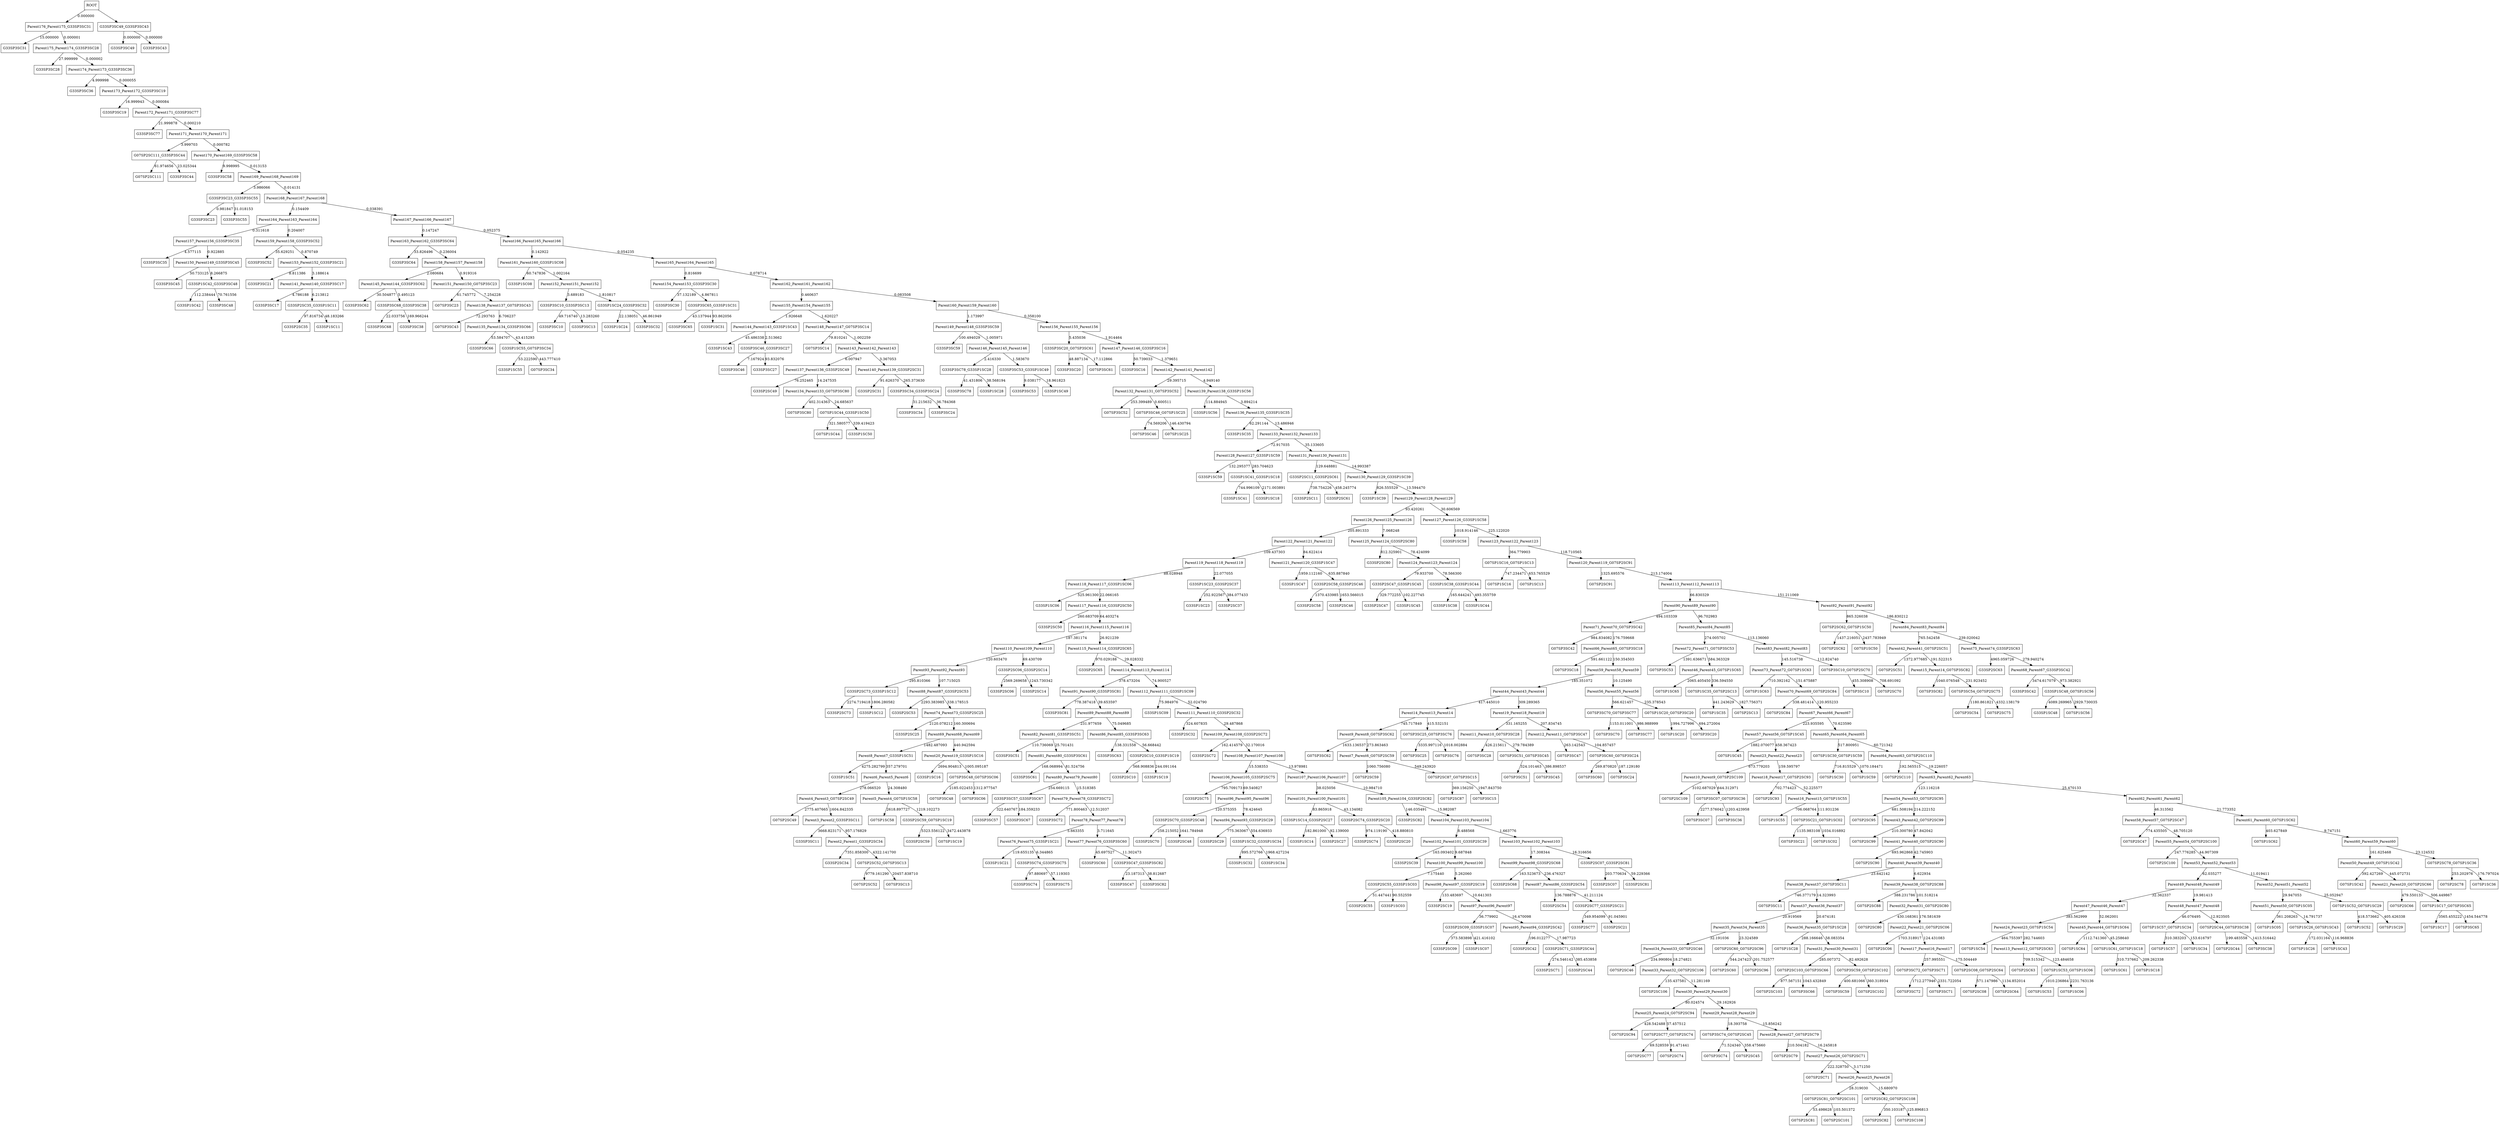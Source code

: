 digraph tree_of_250sample {
	G33SP2SC77 [shape = box];
	G07SP2SC110 [shape = box];
	G33SP1SC21 [shape = box];
	G07SP3SC48 [shape = box];
	G07SP3SC80 [shape = box];
	G07SP3SC18 [shape = box];
	G07SP3SC07 [shape = box];
	G33SP2SC06 [shape = box];
	G33SP2SC72 [shape = box];
	G07SP3SC42 [shape = box];
	G33SP1SC59 [shape = box];
	G07SP1SC26 [shape = box];
	G33SP3SC78 [shape = box];
	G07SP3SC74 [shape = box];
	G33SP3SC53 [shape = box];
	G07SP3SC25 [shape = box];
	G33SP3SC49 [shape = box];
	G33SP1SC42 [shape = box];
	G07SP2SC111 [shape = box];
	G07SP2SC62 [shape = box];
	G07SP1SC64 [shape = box];
	G33SP2SC63 [shape = box];
	G07SP3SC10 [shape = box];
	G33SP2SC39 [shape = box];
	G33SP2SC68 [shape = box];
	G33SP1SC41 [shape = box];
	G07SP3SC76 [shape = box];
	G33SP3SC66 [shape = box];
	G07SP1SC17 [shape = box];
	G07SP2SC91 [shape = box];
	G07SP3SC72 [shape = box];
	G33SP3SC68 [shape = box];
	G33SP1SC58 [shape = box];
	G07SP3SC46 [shape = box];
	G07SP1SC58 [shape = box];
	G07SP3SC54 [shape = box];
	G33SP2SC50 [shape = box];
	G07SP1SC55 [shape = box];
	G33SP2SC14 [shape = box];
	G07SP2SC87 [shape = box];
	G07SP3SC60 [shape = box];
	G07SP1SC52 [shape = box];
	G33SP3SC17 [shape = box];
	G33SP2SC10 [shape = box];
	G33SP2SC54 [shape = box];
	G33SP3SC51 [shape = box];
	G33SP1SC14 [shape = box];
	G07SP3SC53 [shape = box];
	G33SP2SC42 [shape = box];
	G07SP2SC82 [shape = box];
	G07SP2SC66 [shape = box];
	G33SP2SC59 [shape = box];
	G33SP3SC47 [shape = box];
	G33SP2SC82 [shape = box];
	G33SP3SC58 [shape = box];
	G07SP2SC49 [shape = box];
	G07SP2SC84 [shape = box];
	G07SP2SC51 [shape = box];
	G07SP2SC78 [shape = box];
	G33SP2SC74 [shape = box];
	G07SP2SC70 [shape = box];
	G07SP2SC88 [shape = box];
	G07SP1SC44 [shape = box];
	G07SP3SC70 [shape = box];
	G07SP2SC90 [shape = box];
	G33SP2SC21 [shape = box];
	G33SP3SC38 [shape = box];
	G07SP2SC108 [shape = box];
	G33SP3SC21 [shape = box];
	G33SP1SC09 [shape = box];
	G33SP3SC81 [shape = box];
	G07SP2SC45 [shape = box];
	G07SP3SC21 [shape = box];
	G33SP1SC47 [shape = box];
	G33SP1SC43 [shape = box];
	G07SP2SC80 [shape = box];
	G07SP3SC59 [shape = box];
	G07SP2SC47 [shape = box];
	G33SP3SC77 [shape = box];
	G07SP2SC60 [shape = box];
	G33SP1SC23 [shape = box];
	G33SP3SC42 [shape = box];
	G07SP1SC16 [shape = box];
	G33SP1SC32 [shape = box];
	G33SP1SC50 [shape = box];
	G33SP3SC46 [shape = box];
	G33SP2SC49 [shape = box];
	G33SP1SC39 [shape = box];
	G07SP3SC43 [shape = box];
	G07SP2SC102 [shape = box];
	G33SP3SC57 [shape = box];
	G33SP2SC35 [shape = box];
	G33SP2SC11 [shape = box];
	G33SP3SC30 [shape = box];
	G33SP3SC44 [shape = box];
	G07SP3SC51 [shape = box];
	G33SP2SC53 [shape = box];
	G07SP2SC103 [shape = box];
	G07SP3SC82 [shape = box];
	G33SP1SC55 [shape = box];
	G33SP2SC47 [shape = box];
	G33SP1SC18 [shape = box];
	G33SP3SC36 [shape = box];
	G33SP1SC08 [shape = box];
	G33SP1SC06 [shape = box];
	G33SP2SC07 [shape = box];
	G33SP3SC64 [shape = box];
	G33SP1SC24 [shape = box];
	G07SP1SC36 [shape = box];
	G07SP2SC59 [shape = box];
	G33SP2SC20 [shape = box];
	G07SP1SC63 [shape = box];
	G33SP1SC48 [shape = box];
	G33SP1SC35 [shape = box];
	G07SP3SC36 [shape = box];
	G33SP2SC58 [shape = box];
	G07SP2SC77 [shape = box];
	G07SP3SC65 [shape = box];
	G33SP3SC10 [shape = box];
	G33SP3SC45 [shape = box];
	G33SP3SC59 [shape = box];
	G33SP3SC11 [shape = box];
	G33SP1SC28 [shape = box];
	G07SP1SC35 [shape = box];
	G33SP2SC70 [shape = box];
	G33SP3SC67 [shape = box];
	G07SP3SC62 [shape = box];
	G07SP2SC106 [shape = box];
	G33SP3SC35 [shape = box];
	G07SP3SC28 [shape = box];
	G07SP2SC99 [shape = box];
	G07SP2SC52 [shape = box];
	G07SP2SC75 [shape = box];
	G07SP1SC53 [shape = box];
	G07SP1SC28 [shape = box];
	G07SP3SC06 [shape = box];
	G07SP3SC24 [shape = box];
	G07SP3SC77 [shape = box];
	G33SP3SC19 [shape = box];
	G33SP1SC38 [shape = box];
	G33SP1SC56 [shape = box];
	G07SP1SC56 [shape = box];
	G33SP3SC72 [shape = box];
	G33SP2SC73 [shape = box];
	G33SP3SC23 [shape = box];
	G33SP3SC82 [shape = box];
	G07SP1SC20 [shape = box];
	G07SP3SC71 [shape = box];
	G07SP1SC54 [shape = box];
	G33SP2SC32 [shape = box];
	G07SP2SC109 [shape = box];
	G07SP1SC13 [shape = box];
	G33SP3SC34 [shape = box];
	G33SP1SC11 [shape = box];
	G07SP2SC81 [shape = box];
	G33SP1SC51 [shape = box];
	G33SP1SC44 [shape = box];
	G33SP2SC34 [shape = box];
	G07SP1SC29 [shape = box];
	G07SP2SC44 [shape = box];
	G07SP1SC57 [shape = box];
	G33SP3SC27 [shape = box];
	G33SP1SC16 [shape = box];
	G07SP3SC47 [shape = box];
	G33SP1SC45 [shape = box];
	G07SP2SC46 [shape = box];
	G33SP3SC63 [shape = box];
	G33SP3SC65 [shape = box];
	G33SP1SC19 [shape = box];
	G33SP1SC34 [shape = box];
	G33SP2SC55 [shape = box];
	G07SP1SC25 [shape = box];
	G33SP2SC19 [shape = box];
	G33SP3SC74 [shape = box];
	G07SP3SC34 [shape = box];
	G07SP2SC100 [shape = box];
	G33SP2SC81 [shape = box];
	G33SP2SC65 [shape = box];
	G33SP1SC03 [shape = box];
	G07SP2SC13 [shape = box];
	G33SP2SC71 [shape = box];
	G07SP3SC14 [shape = box];
	G33SP2SC31 [shape = box];
	G07SP1SC05 [shape = box];
	G07SP1SC06 [shape = box];
	G07SP1SC02 [shape = box];
	G33SP3SC75 [shape = box];
	G33SP3SC16 [shape = box];
	G33SP1SC49 [shape = box];
	G33SP2SC75 [shape = box];
	G33SP3SC13 [shape = box];
	G33SP2SC80 [shape = box];
	G07SP2SC94 [shape = box];
	G07SP2SC93 [shape = box];
	G07SP1SC30 [shape = box];
	G07SP1SC50 [shape = box];
	G33SP1SC31 [shape = box];
	G07SP1SC34 [shape = box];
	G33SP3SC31 [shape = box];
	G33SP3SC61 [shape = box];
	G07SP3SC38 [shape = box];
	G07SP2SC101 [shape = box];
	G33SP2SC37 [shape = box];
	G07SP2SC96 [shape = box];
	G07SP1SC19 [shape = box];
	G33SP3SC48 [shape = box];
	G07SP1SC61 [shape = box];
	G33SP3SC20 [shape = box];
	G33SP2SC48 [shape = box];
	G07SP3SC66 [shape = box];
	G07SP2SC79 [shape = box];
	G33SP2SC44 [shape = box];
	G33SP3SC62 [shape = box];
	G33SP2SC09 [shape = box];
	G33SP2SC46 [shape = box];
	G07SP3SC23 [shape = box];
	G07SP1SC18 [shape = box];
	G07SP2SC08 [shape = box];
	G07SP2SC63 [shape = box];
	G33SP2SC25 [shape = box];
	G07SP2SC74 [shape = box];
	G07SP2SC95 [shape = box];
	G33SP3SC24 [shape = box];
	G33SP3SC32 [shape = box];
	G07SP1SC42 [shape = box];
	G33SP3SC55 [shape = box];
	G07SP2SC64 [shape = box];
	G33SP3SC43 [shape = box];
	G33SP1SC12 [shape = box];
	G33SP2SC61 [shape = box];
	G07SP3SC52 [shape = box];
	G33SP2SC27 [shape = box];
	G33SP3SC52 [shape = box];
	G33SP1SC07 [shape = box];
	G07SP3SC13 [shape = box];
	G33SP2SC29 [shape = box];
	G07SP1SC65 [shape = box];
	G07SP3SC11 [shape = box];
	G07SP3SC45 [shape = box];
	G07SP3SC15 [shape = box];
	G07SP1SC45 [shape = box];
	G07SP1SC43 [shape = box];
	G07SP2SC71 [shape = box];
	G07SP1SC62 [shape = box];
	G33SP3SC60 [shape = box];
	G07SP3SC20 [shape = box];
	G33SP3SC28 [shape = box];
	G07SP1SC59 [shape = box];
	G07SP2SC06 [shape = box];
	G07SP3SC61 [shape = box];
	G07SP2SC52_G07SP3SC13 [shape = box];
	G07SP2SC52_G07SP3SC13 -> G07SP2SC52 [label = 9779.161290];
	G07SP2SC52_G07SP3SC13 -> G07SP3SC13 [label = 20457.838710];
	Parent2_Parent1_G33SP2SC34 [shape = box];
	Parent2_Parent1_G33SP2SC34 -> G07SP2SC52_G07SP3SC13 [label = 4322.141700];
	Parent2_Parent1_G33SP2SC34 -> G33SP2SC34 [label = 7351.858300];
	Parent3_Parent2_G33SP3SC11 [shape = box];
	Parent3_Parent2_G33SP3SC11 -> Parent2_Parent1_G33SP2SC34 [label = 957.176829];
	Parent3_Parent2_G33SP3SC11 -> G33SP3SC11 [label = 3668.823171];
	G33SP2SC59_G07SP1SC19 [shape = box];
	G33SP2SC59_G07SP1SC19 -> G33SP2SC59 [label = 5323.556122];
	G33SP2SC59_G07SP1SC19 -> G07SP1SC19 [label = 3472.443878];
	G07SP2SC87_G07SP3SC15 [shape = box];
	G07SP2SC87_G07SP3SC15 -> G07SP2SC87 [label = 369.156250];
	G07SP2SC87_G07SP3SC15 -> G07SP3SC15 [label = 1947.843750];
	Parent4_Parent3_G07SP2SC49 [shape = box];
	Parent4_Parent3_G07SP2SC49 -> Parent3_Parent2_G33SP3SC11 [label = 1604.842335];
	Parent4_Parent3_G07SP2SC49 -> G07SP2SC49 [label = 2775.407665];
	Parent5_Parent4_G07SP1SC58 [shape = box];
	Parent5_Parent4_G07SP1SC58 -> G33SP2SC59_G07SP1SC19 [label = 1219.102273];
	Parent5_Parent4_G07SP1SC58 -> G07SP1SC58 [label = 2618.897727];
	Parent6_Parent5_Parent6 [shape = box];
	Parent6_Parent5_Parent6 -> Parent5_Parent4_G07SP1SC58 [label = 24.308480];
	Parent6_Parent5_Parent6 -> Parent4_Parent3_G07SP2SC49 [label = 278.066520];
	G07SP3SC07_G07SP3SC36 [shape = box];
	G07SP3SC07_G07SP3SC36 -> G07SP3SC07 [label = 2277.576042];
	G07SP3SC07_G07SP3SC36 -> G07SP3SC36 [label = 1203.423958];
	Parent7_Parent6_G07SP2SC59 [shape = box];
	Parent7_Parent6_G07SP2SC59 -> G07SP2SC87_G07SP3SC15 [label = 549.243920];
	Parent7_Parent6_G07SP2SC59 -> G07SP2SC59 [label = 1060.756080];
	G07SP3SC48_G07SP3SC06 [shape = box];
	G07SP3SC48_G07SP3SC06 -> G07SP3SC48 [label = 2185.022453];
	G07SP3SC48_G07SP3SC06 -> G07SP3SC06 [label = 1312.977547];
	Parent8_Parent7_G33SP1SC51 [shape = box];
	Parent8_Parent7_G33SP1SC51 -> Parent6_Parent5_Parent6 [label = 357.279701];
	Parent8_Parent7_G33SP1SC51 -> G33SP1SC51 [label = 4275.282799];
	Parent9_Parent8_G07SP3SC62 [shape = box];
	Parent9_Parent8_G07SP3SC62 -> Parent7_Parent6_G07SP2SC59 [label = 273.863463];
	Parent9_Parent8_G07SP3SC62 -> G07SP3SC62 [label = 1633.136537];
	G07SP3SC51_G07SP3SC45 [shape = box];
	G07SP3SC51_G07SP3SC45 -> G07SP3SC51 [label = 324.101463];
	G07SP3SC51_G07SP3SC45 -> G07SP3SC45 [label = 386.898537];
	G33SP1SC48_G07SP1SC56 [shape = box];
	G33SP1SC48_G07SP1SC56 -> G33SP1SC48 [label = 4089.269965];
	G33SP1SC48_G07SP1SC56 -> G07SP1SC56 [label = 2929.730035];
	G07SP3SC25_G07SP3SC76 [shape = box];
	G07SP3SC25_G07SP3SC76 -> G07SP3SC25 [label = 3335.997116];
	G07SP3SC25_G07SP3SC76 -> G07SP3SC76 [label = 1018.002884];
	Parent10_Parent9_G07SP2SC109 [shape = box];
	Parent10_Parent9_G07SP2SC109 -> G07SP3SC07_G07SP3SC36 [label = 644.312971];
	Parent10_Parent9_G07SP2SC109 -> G07SP2SC109 [label = 3102.687029];
	G07SP1SC17_G07SP3SC65 [shape = box];
	G07SP1SC17_G07SP3SC65 -> G07SP1SC17 [label = 3565.455222];
	G07SP1SC17_G07SP3SC65 -> G07SP3SC65 [label = 1454.544778];
	G07SP3SC54_G07SP2SC75 [shape = box];
	G07SP3SC54_G07SP2SC75 -> G07SP3SC54 [label = 1180.861821];
	G07SP3SC54_G07SP2SC75 -> G07SP2SC75 [label = 4332.138179];
	Parent11_Parent10_G07SP3SC28 [shape = box];
	Parent11_Parent10_G07SP3SC28 -> G07SP3SC51_G07SP3SC45 [label = 279.784389];
	Parent11_Parent10_G07SP3SC28 -> G07SP3SC28 [label = 426.215611];
	G07SP3SC60_G07SP3SC24 [shape = box];
	G07SP3SC60_G07SP3SC24 -> G07SP3SC60 [label = 269.870820];
	G07SP3SC60_G07SP3SC24 -> G07SP3SC24 [label = 187.129180];
	G07SP3SC72_G07SP3SC71 [shape = box];
	G07SP3SC72_G07SP3SC71 -> G07SP3SC72 [label = 1712.277946];
	G07SP3SC72_G07SP3SC71 -> G07SP3SC71 [label = 2331.722054];
	G07SP1SC53_G07SP1SC06 [shape = box];
	G07SP1SC53_G07SP1SC06 -> G07SP1SC53 [label = 1010.236864];
	G07SP1SC53_G07SP1SC06 -> G07SP1SC06 [label = 2231.763136];
	G07SP2SC08_G07SP2SC64 [shape = box];
	G07SP2SC08_G07SP2SC64 -> G07SP2SC08 [label = 571.147986];
	G07SP2SC08_G07SP2SC64 -> G07SP2SC64 [label = 1134.852014];
	Parent12_Parent11_G07SP3SC47 [shape = box];
	Parent12_Parent11_G07SP3SC47 -> G07SP3SC60_G07SP3SC24 [label = 104.857457];
	Parent12_Parent11_G07SP3SC47 -> G07SP3SC47 [label = 263.142543];
	G07SP3SC70_G07SP3SC77 [shape = box];
	G07SP3SC70_G07SP3SC77 -> G07SP3SC70 [label = 1153.011001];
	G07SP3SC70_G07SP3SC77 -> G07SP3SC77 [label = 986.988999];
	G07SP3SC21_G07SP1SC02 [shape = box];
	G07SP3SC21_G07SP1SC02 -> G07SP3SC21 [label = 1135.983108];
	G07SP3SC21_G07SP1SC02 -> G07SP1SC02 [label = 1034.016892];
	Parent13_Parent12_G07SP2SC63 [shape = box];
	Parent13_Parent12_G07SP2SC63 -> G07SP1SC53_G07SP1SC06 [label = 123.484658];
	Parent13_Parent12_G07SP2SC63 -> G07SP2SC63 [label = 709.515342];
	G33SP3SC57_G33SP3SC67 [shape = box];
	G33SP3SC57_G33SP3SC67 -> G33SP3SC57 [label = 322.640767];
	G33SP3SC57_G33SP3SC67 -> G33SP3SC67 [label = 184.359233];
	Parent14_Parent13_Parent14 [shape = box];
	Parent14_Parent13_Parent14 -> G07SP3SC25_G07SP3SC76 [label = 415.532151];
	Parent14_Parent13_Parent14 -> Parent9_Parent8_G07SP3SC62 [label = 745.717849];
	Parent15_Parent14_G07SP3SC82 [shape = box];
	Parent15_Parent14_G07SP3SC82 -> G07SP3SC54_G07SP2SC75 [label = 231.923452];
	Parent15_Parent14_G07SP3SC82 -> G07SP3SC82 [label = 1040.076548];
	Parent16_Parent15_G07SP1SC55 [shape = box];
	Parent16_Parent15_G07SP1SC55 -> G07SP3SC21_G07SP1SC02 [label = 111.931236];
	Parent16_Parent15_G07SP1SC55 -> G07SP1SC55 [label = 706.068764];
	Parent17_Parent16_Parent17 [shape = box];
	Parent17_Parent16_Parent17 -> G07SP2SC08_G07SP2SC64 [label = 175.504449];
	Parent17_Parent16_Parent17 -> G07SP3SC72_G07SP3SC71 [label = 257.995551];
	G07SP2SC103_G07SP3SC66 [shape = box];
	G07SP2SC103_G07SP3SC66 -> G07SP2SC103 [label = 877.567151];
	G07SP2SC103_G07SP3SC66 -> G07SP3SC66 [label = 1043.432849];
	Parent18_Parent17_G07SP2SC93 [shape = box];
	Parent18_Parent17_G07SP2SC93 -> Parent16_Parent15_G07SP1SC55 [label = 52.225577];
	Parent18_Parent17_G07SP2SC93 -> G07SP2SC93 [label = 702.774423];
	Parent19_Parent18_Parent19 [shape = box];
	Parent19_Parent18_Parent19 -> Parent12_Parent11_G07SP3SC47 [label = 207.834745];
	Parent19_Parent18_Parent19 -> Parent11_Parent10_G07SP3SC28 [label = 331.165255];
	Parent20_Parent19_G33SP1SC16 [shape = box];
	Parent20_Parent19_G33SP1SC16 -> G07SP3SC48_G07SP3SC06 [label = 1005.095187];
	Parent20_Parent19_G33SP1SC16 -> G33SP1SC16 [label = 2694.904813];
	Parent21_Parent20_G07SP2SC66 [shape = box];
	Parent21_Parent20_G07SP2SC66 -> G07SP1SC17_G07SP3SC65 [label = 506.449867];
	Parent21_Parent20_G07SP2SC66 -> G07SP2SC66 [label = 479.550133];
	Parent22_Parent21_G07SP2SC06 [shape = box];
	Parent22_Parent21_G07SP2SC06 -> Parent17_Parent16_Parent17 [label = 124.431083];
	Parent22_Parent21_G07SP2SC06 -> G07SP2SC06 [label = 1703.318917];
	G07SP2SC77_G07SP2SC74 [shape = box];
	G07SP2SC77_G07SP2SC74 -> G07SP2SC77 [label = 69.528559];
	G07SP2SC77_G07SP2SC74 -> G07SP2SC74 [label = 91.471441];
	Parent23_Parent22_Parent23 [shape = box];
	Parent23_Parent22_Parent23 -> Parent18_Parent17_G07SP2SC93 [label = 159.595797];
	Parent23_Parent22_Parent23 -> Parent10_Parent9_G07SP2SC109 [label = 673.779203];
	Parent24_Parent23_G07SP1SC54 [shape = box];
	Parent24_Parent23_G07SP1SC54 -> Parent13_Parent12_G07SP2SC63 [label = 282.744603];
	Parent24_Parent23_G07SP1SC54 -> G07SP1SC54 [label = 464.755397];
	G07SP1SC35_G07SP2SC13 [shape = box];
	G07SP1SC35_G07SP2SC13 -> G07SP1SC35 [label = 441.243629];
	G07SP1SC35_G07SP2SC13 -> G07SP2SC13 [label = 1827.756371];
	G07SP2SC81_G07SP2SC101 [shape = box];
	G07SP2SC81_G07SP2SC101 -> G07SP2SC81 [label = 53.498628];
	G07SP2SC81_G07SP2SC101 -> G07SP2SC101 [label = 103.501372];
	G07SP3SC59_G07SP2SC102 [shape = box];
	G07SP3SC59_G07SP2SC102 -> G07SP3SC59 [label = 400.681066];
	G07SP3SC59_G07SP2SC102 -> G07SP2SC102 [label = 360.318934];
	Parent25_Parent24_G07SP2SC94 [shape = box];
	Parent25_Parent24_G07SP2SC94 -> G07SP2SC77_G07SP2SC74 [label = 57.457512];
	Parent25_Parent24_G07SP2SC94 -> G07SP2SC94 [label = 428.542488];
	G07SP2SC82_G07SP2SC108 [shape = box];
	G07SP2SC82_G07SP2SC108 -> G07SP2SC82 [label = 350.103187];
	G07SP2SC82_G07SP2SC108 -> G07SP2SC108 [label = 125.896813];
	Parent26_Parent25_Parent26 [shape = box];
	Parent26_Parent25_Parent26 -> G07SP2SC82_G07SP2SC108 [label = 15.680970];
	Parent26_Parent25_Parent26 -> G07SP2SC81_G07SP2SC101 [label = 28.319030];
	Parent27_Parent26_G07SP2SC71 [shape = box];
	Parent27_Parent26_G07SP2SC71 -> Parent26_Parent25_Parent26 [label = 3.171250];
	Parent27_Parent26_G07SP2SC71 -> G07SP2SC71 [label = 222.328750];
	G07SP3SC74_G07SP2SC45 [shape = box];
	G07SP3SC74_G07SP2SC45 -> G07SP3SC74 [label = 71.524340];
	G07SP3SC74_G07SP2SC45 -> G07SP2SC45 [label = 358.475660];
	Parent28_Parent27_G07SP2SC79 [shape = box];
	Parent28_Parent27_G07SP2SC79 -> Parent27_Parent26_G07SP2SC71 [label = 16.245818];
	Parent28_Parent27_G07SP2SC79 -> G07SP2SC79 [label = 210.504182];
	Parent29_Parent28_Parent29 [shape = box];
	Parent29_Parent28_Parent29 -> Parent28_Parent27_G07SP2SC79 [label = 15.856242];
	Parent29_Parent28_Parent29 -> G07SP3SC74_G07SP2SC45 [label = 18.393758];
	Parent30_Parent29_Parent30 [shape = box];
	Parent30_Parent29_Parent30 -> Parent29_Parent28_Parent29 [label = 29.162926];
	Parent30_Parent29_Parent30 -> Parent25_Parent24_G07SP2SC94 [label = 80.024574];
	Parent31_Parent30_Parent31 [shape = box];
	Parent31_Parent30_Parent31 -> G07SP3SC59_G07SP2SC102 [label = 82.492628];
	Parent31_Parent30_Parent31 -> G07SP2SC103_G07SP3SC66 [label = 285.007372];
	Parent32_Parent31_G07SP2SC80 [shape = box];
	Parent32_Parent31_G07SP2SC80 -> Parent22_Parent21_G07SP2SC06 [label = 176.581639];
	Parent32_Parent31_G07SP2SC80 -> G07SP2SC80 [label = 430.168361];
	Parent33_Parent32_G07SP2SC106 [shape = box];
	Parent33_Parent32_G07SP2SC106 -> Parent30_Parent29_Parent30 [label = 11.281169];
	Parent33_Parent32_G07SP2SC106 -> G07SP2SC106 [label = 135.437581];
	Parent34_Parent33_G07SP2SC46 [shape = box];
	Parent34_Parent33_G07SP2SC46 -> Parent33_Parent32_G07SP2SC106 [label = 18.274821];
	Parent34_Parent33_G07SP2SC46 -> G07SP2SC46 [label = 234.990804];
	G07SP2SC60_G07SP2SC96 [shape = box];
	G07SP2SC60_G07SP2SC96 -> G07SP2SC60 [label = 544.247423];
	G07SP2SC60_G07SP2SC96 -> G07SP2SC96 [label = 201.752577];
	Parent35_Parent34_Parent35 [shape = box];
	Parent35_Parent34_Parent35 -> G07SP2SC60_G07SP2SC96 [label = 23.324589];
	Parent35_Parent34_Parent35 -> Parent34_Parent33_G07SP2SC46 [label = 32.191036];
	Parent36_Parent35_G07SP1SC28 [shape = box];
	Parent36_Parent35_G07SP1SC28 -> Parent31_Parent30_Parent31 [label = 58.083354];
	Parent36_Parent35_G07SP1SC28 -> G07SP1SC28 [label = 288.166646];
	Parent37_Parent36_Parent37 [shape = box];
	Parent37_Parent36_Parent37 -> Parent36_Parent35_G07SP1SC28 [label = 20.674181];
	Parent37_Parent36_Parent37 -> Parent35_Parent34_Parent35 [label = 20.919569];
	G07SP1SC30_G07SP1SC59 [shape = box];
	G07SP1SC30_G07SP1SC59 -> G07SP1SC30 [label = 716.815529];
	G07SP1SC30_G07SP1SC59 -> G07SP1SC59 [label = 1070.184471];
	Parent38_Parent37_G07SP3SC11 [shape = box];
	Parent38_Parent37_G07SP3SC11 -> Parent37_Parent36_Parent37 [label = 14.323993];
	Parent38_Parent37_G07SP3SC11 -> G07SP3SC11 [label = 746.377179];
	Parent39_Parent38_G07SP2SC88 [shape = box];
	Parent39_Parent38_G07SP2SC88 -> Parent32_Parent31_G07SP2SC80 [label = 101.518214];
	Parent39_Parent38_G07SP2SC88 -> G07SP2SC88 [label = 388.231786];
	Parent40_Parent39_Parent40 [shape = box];
	Parent40_Parent39_Parent40 -> Parent39_Parent38_G07SP2SC88 [label = 6.622934];
	Parent40_Parent39_Parent40 -> Parent38_Parent37_G07SP3SC11 [label = 23.642142];
	Parent41_Parent40_G07SP2SC90 [shape = box];
	Parent41_Parent40_G07SP2SC90 -> Parent40_Parent39_Parent40 [label = 42.745903];
	Parent41_Parent40_G07SP2SC90 -> G07SP2SC90 [label = 693.962868];
	Parent42_Parent41_G07SP2SC51 [shape = box];
	Parent42_Parent41_G07SP2SC51 -> Parent15_Parent14_G07SP3SC82 [label = 191.522315];
	Parent42_Parent41_G07SP2SC51 -> G07SP2SC51 [label = 1372.977685];
	Parent43_Parent42_G07SP2SC99 [shape = box];
	Parent43_Parent42_G07SP2SC99 -> Parent41_Parent40_G07SP2SC90 [label = 47.842042];
	Parent43_Parent42_G07SP2SC99 -> G07SP2SC99 [label = 210.300780];
	G07SP1SC61_G07SP1SC18 [shape = box];
	G07SP1SC61_G07SP1SC18 -> G07SP1SC61 [label = 310.737662];
	G07SP1SC61_G07SP1SC18 -> G07SP1SC18 [label = 209.262338];
	G07SP1SC20_G07SP3SC20 [shape = box];
	G07SP1SC20_G07SP3SC20 -> G07SP1SC20 [label = 1994.727996];
	G07SP1SC20_G07SP3SC20 -> G07SP3SC20 [label = 694.272004];
	Parent44_Parent43_Parent44 [shape = box];
	Parent44_Parent43_Parent44 -> Parent19_Parent18_Parent19 [label = 309.289365];
	Parent44_Parent43_Parent44 -> Parent14_Parent13_Parent14 [label = 417.445010];
	Parent45_Parent44_G07SP1SC64 [shape = box];
	Parent45_Parent44_G07SP1SC64 -> G07SP1SC61_G07SP1SC18 [label = 45.258640];
	Parent45_Parent44_G07SP1SC64 -> G07SP1SC64 [label = 1112.741360];
	G07SP1SC57_G07SP1SC34 [shape = box];
	G07SP1SC57_G07SP1SC34 -> G07SP1SC57 [label = 310.383203];
	G07SP1SC57_G07SP1SC34 -> G07SP1SC34 [label = 153.616797];
	Parent46_Parent45_G07SP1SC65 [shape = box];
	Parent46_Parent45_G07SP1SC65 -> G07SP1SC35_G07SP2SC13 [label = 336.594550];
	Parent46_Parent45_G07SP1SC65 -> G07SP1SC65 [label = 2065.405450];
	G07SP2SC44_G07SP3SC38 [shape = box];
	G07SP2SC44_G07SP3SC38 -> G07SP2SC44 [label = 199.483558];
	G07SP2SC44_G07SP3SC38 -> G07SP3SC38 [label = 1413.516442];
	Parent47_Parent46_Parent47 [shape = box];
	Parent47_Parent46_Parent47 -> Parent45_Parent44_G07SP1SC64 [label = 52.062001];
	Parent47_Parent46_Parent47 -> Parent24_Parent23_G07SP1SC54 [label = 383.562999];
	Parent48_Parent47_Parent48 [shape = box];
	Parent48_Parent47_Parent48 -> G07SP2SC44_G07SP3SC38 [label = 12.923505];
	Parent48_Parent47_Parent48 -> G07SP1SC57_G07SP1SC34 [label = 46.076495];
	Parent49_Parent48_Parent49 [shape = box];
	Parent49_Parent48_Parent49 -> Parent48_Parent47_Parent48 [label = 19.981413];
	Parent49_Parent48_Parent49 -> Parent47_Parent46_Parent47 [label = 32.362337];
	Parent50_Parent49_G07SP1SC42 [shape = box];
	Parent50_Parent49_G07SP1SC42 -> Parent21_Parent20_G07SP2SC66 [label = 445.072731];
	Parent50_Parent49_G07SP1SC42 -> G07SP1SC42 [label = 392.427269];
	G07SP1SC26_G07SP1SC43 [shape = box];
	G07SP1SC26_G07SP1SC43 -> G07SP1SC26 [label = 172.031164];
	G07SP1SC26_G07SP1SC43 -> G07SP1SC43 [label = 116.968836];
	Parent51_Parent50_G07SP1SC05 [shape = box];
	Parent51_Parent50_G07SP1SC05 -> G07SP1SC26_G07SP1SC43 [label = 14.791737];
	Parent51_Parent50_G07SP1SC05 -> G07SP1SC05 [label = 361.208263];
	G07SP1SC52_G07SP1SC29 [shape = box];
	G07SP1SC52_G07SP1SC29 -> G07SP1SC52 [label = 418.573662];
	G07SP1SC52_G07SP1SC29 -> G07SP1SC29 [label = 405.426338];
	Parent52_Parent51_Parent52 [shape = box];
	Parent52_Parent51_Parent52 -> G07SP1SC52_G07SP1SC29 [label = 25.052947];
	Parent52_Parent51_Parent52 -> Parent51_Parent50_G07SP1SC05 [label = 29.947053];
	Parent53_Parent52_Parent53 [shape = box];
	Parent53_Parent52_Parent53 -> Parent52_Parent51_Parent52 [label = 11.019411];
	Parent53_Parent52_Parent53 -> Parent49_Parent48_Parent49 [label = 62.035277];
	Parent54_Parent53_G07SP2SC95 [shape = box];
	Parent54_Parent53_G07SP2SC95 -> Parent43_Parent42_G07SP2SC99 [label = 214.222152];
	Parent54_Parent53_G07SP2SC95 -> G07SP2SC95 [label = 681.508194];
	Parent55_Parent54_G07SP2SC100 [shape = box];
	Parent55_Parent54_G07SP2SC100 -> Parent53_Parent52_Parent53 [label = 44.907309];
	Parent55_Parent54_G07SP2SC100 -> G07SP2SC100 [label = 247.776285];
	Parent56_Parent55_Parent56 [shape = box];
	Parent56_Parent55_Parent56 -> G07SP1SC20_G07SP3SC20 [label = 235.378543];
	Parent56_Parent55_Parent56 -> G07SP3SC70_G07SP3SC77 [label = 566.621457];
	Parent57_Parent56_G07SP1SC45 [shape = box];
	Parent57_Parent56_G07SP1SC45 -> Parent23_Parent22_Parent23 [label = 458.367423];
	Parent57_Parent56_G07SP1SC45 -> G07SP1SC45 [label = 1882.070077];
	G07SP2SC78_G07SP1SC36 [shape = box];
	G07SP2SC78_G07SP1SC36 -> G07SP2SC78 [label = 253.202976];
	G07SP2SC78_G07SP1SC36 -> G07SP1SC36 [label = 176.797024];
	Parent58_Parent57_G07SP2SC47 [shape = box];
	Parent58_Parent57_G07SP2SC47 -> Parent55_Parent54_G07SP2SC100 [label = 48.705120];
	Parent58_Parent57_G07SP2SC47 -> G07SP2SC47 [label = 774.435505];
	Parent59_Parent58_Parent59 [shape = box];
	Parent59_Parent58_Parent59 -> Parent56_Parent55_Parent56 [label = 10.125490];
	Parent59_Parent58_Parent59 -> Parent44_Parent43_Parent44 [label = 185.351072];
	Parent60_Parent59_Parent60 [shape = box];
	Parent60_Parent59_Parent60 -> G07SP2SC78_G07SP1SC36 [label = 23.124532];
	Parent60_Parent59_Parent60 -> Parent50_Parent49_G07SP1SC42 [label = 161.625468];
	Parent61_Parent60_G07SP1SC62 [shape = box];
	Parent61_Parent60_G07SP1SC62 -> Parent60_Parent59_Parent60 [label = 9.747151];
	Parent61_Parent60_G07SP1SC62 -> G07SP1SC62 [label = 403.627849];
	Parent62_Parent61_Parent62 [shape = box];
	Parent62_Parent61_Parent62 -> Parent61_Parent60_G07SP1SC62 [label = 21.773352];
	Parent62_Parent61_Parent62 -> Parent58_Parent57_G07SP2SC47 [label = 46.313562];
	Parent63_Parent62_Parent63 [shape = box];
	Parent63_Parent62_Parent63 -> Parent62_Parent61_Parent62 [label = 25.470133];
	Parent63_Parent62_Parent63 -> Parent54_Parent53_G07SP2SC95 [label = 123.116218];
	Parent64_Parent63_G07SP2SC110 [shape = box];
	Parent64_Parent63_G07SP2SC110 -> Parent63_Parent62_Parent63 [label = 19.226057];
	Parent64_Parent63_G07SP2SC110 -> G07SP2SC110 [label = 192.565515];
	G07SP2SC62_G07SP1SC50 [shape = box];
	G07SP2SC62_G07SP1SC50 -> G07SP2SC62 [label = 1437.216051];
	G07SP2SC62_G07SP1SC50 -> G07SP1SC50 [label = 2437.783949];
	Parent65_Parent64_Parent65 [shape = box];
	Parent65_Parent64_Parent65 -> Parent64_Parent63_G07SP2SC110 [label = 60.721342];
	Parent65_Parent64_Parent65 -> G07SP1SC30_G07SP1SC59 [label = 517.800951];
	Parent66_Parent65_G07SP3SC18 [shape = box];
	Parent66_Parent65_G07SP3SC18 -> Parent59_Parent58_Parent59 [label = 150.354503];
	Parent66_Parent65_G07SP3SC18 -> G07SP3SC18 [label = 591.661122];
	Parent67_Parent66_Parent67 [shape = box];
	Parent67_Parent66_Parent67 -> Parent65_Parent64_Parent65 [label = 70.623590];
	Parent67_Parent66_Parent67 -> Parent57_Parent56_G07SP1SC45 [label = 223.935595];
	Parent68_Parent67_G33SP3SC42 [shape = box];
	Parent68_Parent67_G33SP3SC42 -> G33SP1SC48_G07SP1SC56 [label = 973.382921];
	Parent68_Parent67_G33SP3SC42 -> G33SP3SC42 [label = 3474.617079];
	Parent69_Parent68_Parent69 [shape = box];
	Parent69_Parent68_Parent69 -> Parent20_Parent19_G33SP1SC16 [label = 440.942594];
	Parent69_Parent68_Parent69 -> Parent8_Parent7_G33SP1SC51 [label = 1482.487093];
	Parent70_Parent69_G07SP2SC84 [shape = box];
	Parent70_Parent69_G07SP2SC84 -> Parent67_Parent66_Parent67 [label = 120.955233];
	Parent70_Parent69_G07SP2SC84 -> G07SP2SC84 [label = 338.481414];
	Parent71_Parent70_G07SP3SC42 [shape = box];
	Parent71_Parent70_G07SP3SC42 -> Parent66_Parent65_G07SP3SC18 [label = 176.759668];
	Parent71_Parent70_G07SP3SC42 -> G07SP3SC42 [label = 984.834082];
	G33SP1SC32_G33SP1SC34 [shape = box];
	G33SP1SC32_G33SP1SC34 -> G33SP1SC32 [label = 895.572766];
	G33SP1SC32_G33SP1SC34 -> G33SP1SC34 [label = 1968.427234];
	Parent72_Parent71_G07SP3SC53 [shape = box];
	Parent72_Parent71_G07SP3SC53 -> Parent46_Parent45_G07SP1SC65 [label = 584.363329];
	Parent72_Parent71_G07SP3SC53 -> G07SP3SC53 [label = 1391.636671];
	Parent73_Parent72_G07SP1SC63 [shape = box];
	Parent73_Parent72_G07SP1SC63 -> Parent70_Parent69_G07SP2SC84 [label = 151.675887];
	Parent73_Parent72_G07SP1SC63 -> G07SP1SC63 [label = 710.392162];
	Parent74_Parent73_G33SP2SC25 [shape = box];
	Parent74_Parent73_G33SP2SC25 -> Parent69_Parent68_Parent69 [label = 160.300694];
	Parent74_Parent73_G33SP2SC25 -> G33SP2SC25 [label = 2120.078212];
	G07SP3SC10_G07SP2SC70 [shape = box];
	G07SP3SC10_G07SP2SC70 -> G07SP3SC10 [label = 455.308908];
	G07SP3SC10_G07SP2SC70 -> G07SP2SC70 [label = 708.691092];
	Parent75_Parent74_G33SP2SC63 [shape = box];
	Parent75_Parent74_G33SP2SC63 -> Parent68_Parent67_G33SP3SC42 [label = 279.940274];
	Parent75_Parent74_G33SP2SC63 -> G33SP2SC63 [label = 4965.059726];
	G33SP3SC47_G33SP3SC82 [shape = box];
	G33SP3SC47_G33SP3SC82 -> G33SP3SC47 [label = 23.187313];
	G33SP3SC47_G33SP3SC82 -> G33SP3SC82 [label = 38.812687];
	G33SP3SC74_G33SP3SC75 [shape = box];
	G33SP3SC74_G33SP3SC75 -> G33SP3SC74 [label = 97.880697];
	G33SP3SC74_G33SP3SC75 -> G33SP3SC75 [label = 57.119303];
	Parent76_Parent75_G33SP1SC21 [shape = box];
	Parent76_Parent75_G33SP1SC21 -> G33SP3SC74_G33SP3SC75 [label = 6.344865];
	Parent76_Parent75_G33SP1SC21 -> G33SP1SC21 [label = 119.655135];
	Parent77_Parent76_G33SP3SC60 [shape = box];
	Parent77_Parent76_G33SP3SC60 -> G33SP3SC47_G33SP3SC82 [label = 11.302473];
	Parent77_Parent76_G33SP3SC60 -> G33SP3SC60 [label = 45.697527];
	Parent78_Parent77_Parent78 [shape = box];
	Parent78_Parent77_Parent78 -> Parent77_Parent76_G33SP3SC60 [label = 3.711645];
	Parent78_Parent77_Parent78 -> Parent76_Parent75_G33SP1SC21 [label = 5.663355];
	Parent79_Parent78_G33SP3SC72 [shape = box];
	Parent79_Parent78_G33SP3SC72 -> Parent78_Parent77_Parent78 [label = 12.512037];
	Parent79_Parent78_G33SP3SC72 -> G33SP3SC72 [label = 771.800463];
	Parent80_Parent79_Parent80 [shape = box];
	Parent80_Parent79_Parent80 -> Parent79_Parent78_G33SP3SC72 [label = 15.518385];
	Parent80_Parent79_Parent80 -> G33SP3SC57_G33SP3SC67 [label = 254.669115];
	Parent81_Parent80_G33SP3SC61 [shape = box];
	Parent81_Parent80_G33SP3SC61 -> Parent80_Parent79_Parent80 [label = 81.524756];
	Parent81_Parent80_G33SP3SC61 -> G33SP3SC61 [label = 168.068994];
	Parent82_Parent81_G33SP3SC51 [shape = box];
	Parent82_Parent81_G33SP3SC51 -> Parent81_Parent80_G33SP3SC61 [label = 25.701431];
	Parent82_Parent81_G33SP3SC51 -> G33SP3SC51 [label = 110.736069];
	Parent83_Parent82_Parent83 [shape = box];
	Parent83_Parent82_Parent83 -> G07SP3SC10_G07SP2SC70 [label = 112.824740];
	Parent83_Parent82_Parent83 -> Parent73_Parent72_G07SP1SC63 [label = 145.516738];
	G33SP2SC58_G33SP2SC46 [shape = box];
	G33SP2SC58_G33SP2SC46 -> G33SP2SC58 [label = 1370.433985];
	G33SP2SC58_G33SP2SC46 -> G33SP2SC46 [label = 1653.566015];
	G33SP2SC73_G33SP1SC12 [shape = box];
	G33SP2SC73_G33SP1SC12 -> G33SP2SC73 [label = 2274.719418];
	G33SP2SC73_G33SP1SC12 -> G33SP1SC12 [label = 1806.280582];
	G33SP2SC10_G33SP1SC19 [shape = box];
	G33SP2SC10_G33SP1SC19 -> G33SP2SC10 [label = 568.908836];
	G33SP2SC10_G33SP1SC19 -> G33SP1SC19 [label = 244.091164];
	Parent84_Parent83_Parent84 [shape = box];
	Parent84_Parent83_Parent84 -> Parent75_Parent74_G33SP2SC63 [label = 239.020042];
	Parent84_Parent83_Parent84 -> Parent42_Parent41_G07SP2SC51 [label = 765.542458];
	Parent85_Parent84_Parent85 [shape = box];
	Parent85_Parent84_Parent85 -> Parent83_Parent82_Parent83 [label = 113.136060];
	Parent85_Parent84_Parent85 -> Parent72_Parent71_G07SP3SC53 [label = 274.005702];
	Parent86_Parent85_G33SP3SC63 [shape = box];
	Parent86_Parent85_G33SP3SC63 -> G33SP2SC10_G33SP1SC19 [label = 56.668442];
	Parent86_Parent85_G33SP3SC63 -> G33SP3SC63 [label = 138.331558];
	G33SP2SC77_G33SP2SC21 [shape = box];
	G33SP2SC77_G33SP2SC21 -> G33SP2SC77 [label = 349.954099];
	G33SP2SC77_G33SP2SC21 -> G33SP2SC21 [label = 91.045901];
	Parent87_Parent86_G33SP2SC54 [shape = box];
	Parent87_Parent86_G33SP2SC54 -> G33SP2SC77_G33SP2SC21 [label = 41.211124];
	Parent87_Parent86_G33SP2SC54 -> G33SP2SC54 [label = 136.788876];
	G07SP1SC16_G07SP1SC13 [shape = box];
	G07SP1SC16_G07SP1SC13 -> G07SP1SC16 [label = 747.234471];
	G07SP1SC16_G07SP1SC13 -> G07SP1SC13 [label = 653.765529];
	Parent88_Parent87_G33SP2SC53 [shape = box];
	Parent88_Parent87_G33SP2SC53 -> Parent74_Parent73_G33SP2SC25 [label = 338.178515];
	Parent88_Parent87_G33SP2SC53 -> G33SP2SC53 [label = 2293.383985];
	Parent89_Parent88_Parent89 [shape = box];
	Parent89_Parent88_Parent89 -> Parent86_Parent85_G33SP3SC63 [label = 75.049685];
	Parent89_Parent88_Parent89 -> Parent82_Parent81_G33SP3SC51 [label = 231.977659];
	Parent90_Parent89_Parent90 [shape = box];
	Parent90_Parent89_Parent90 -> Parent85_Parent84_Parent85 [label = 96.702983];
	Parent90_Parent89_Parent90 -> Parent71_Parent70_G07SP3SC42 [label = 494.103339];
	Parent91_Parent90_G33SP3SC81 [shape = box];
	Parent91_Parent90_G33SP3SC81 -> Parent89_Parent88_Parent89 [label = 39.653597];
	Parent91_Parent90_G33SP3SC81 -> G33SP3SC81 [label = 778.387418];
	G33SP2SC70_G33SP2SC48 [shape = box];
	G33SP2SC70_G33SP2SC48 -> G33SP2SC70 [label = 258.215052];
	G33SP2SC70_G33SP2SC48 -> G33SP2SC48 [label = 1641.784948];
	Parent92_Parent91_Parent92 [shape = box];
	Parent92_Parent91_Parent92 -> Parent84_Parent83_Parent84 [label = 186.830212];
	Parent92_Parent91_Parent92 -> G07SP2SC62_G07SP1SC50 [label = 865.326038];
	Parent93_Parent92_Parent93 [shape = box];
	Parent93_Parent92_Parent93 -> Parent88_Parent87_G33SP2SC53 [label = 107.715025];
	Parent93_Parent92_Parent93 -> G33SP2SC73_G33SP1SC12 [label = 295.810366];
	Parent94_Parent93_G33SP2SC29 [shape = box];
	Parent94_Parent93_G33SP2SC29 -> G33SP1SC32_G33SP1SC34 [label = 554.636933];
	Parent94_Parent93_G33SP2SC29 -> G33SP2SC29 [label = 775.363067];
	G33SP1SC14_G33SP2SC27 [shape = box];
	G33SP1SC14_G33SP2SC27 -> G33SP1SC14 [label = 182.861000];
	G33SP1SC14_G33SP2SC27 -> G33SP2SC27 [label = 92.139000];
	G33SP2SC09_G33SP1SC07 [shape = box];
	G33SP2SC09_G33SP1SC07 -> G33SP2SC09 [label = 373.583898];
	G33SP2SC09_G33SP1SC07 -> G33SP1SC07 [label = 421.416102];
	G33SP2SC71_G33SP2SC44 [shape = box];
	G33SP2SC71_G33SP2SC44 -> G33SP2SC71 [label = 274.546142];
	G33SP2SC71_G33SP2SC44 -> G33SP2SC44 [label = 385.453858];
	G33SP2SC74_G33SP2SC20 [shape = box];
	G33SP2SC74_G33SP2SC20 -> G33SP2SC74 [label = 974.119190];
	G33SP2SC74_G33SP2SC20 -> G33SP2SC20 [label = 418.880810];
	Parent95_Parent94_G33SP2SC42 [shape = box];
	Parent95_Parent94_G33SP2SC42 -> G33SP2SC71_G33SP2SC44 [label = 17.987723];
	Parent95_Parent94_G33SP2SC42 -> G33SP2SC42 [label = 196.012277];
	Parent96_Parent95_Parent96 [shape = box];
	Parent96_Parent95_Parent96 -> Parent94_Parent93_G33SP2SC29 [label = 78.424645];
	Parent96_Parent95_Parent96 -> G33SP2SC70_G33SP2SC48 [label = 120.575355];
	Parent97_Parent96_Parent97 [shape = box];
	Parent97_Parent96_Parent97 -> Parent95_Parent94_G33SP2SC42 [label = 16.470098];
	Parent97_Parent96_Parent97 -> G33SP2SC09_G33SP1SC07 [label = 36.779902];
	G33SP2SC55_G33SP1SC03 [shape = box];
	G33SP2SC55_G33SP1SC03 -> G33SP2SC55 [label = 51.447441];
	G33SP2SC55_G33SP1SC03 -> G33SP1SC03 [label = 90.552559];
	Parent98_Parent97_G33SP2SC19 [shape = box];
	Parent98_Parent97_G33SP2SC19 -> Parent97_Parent96_Parent97 [label = 10.641303];
	Parent98_Parent97_G33SP2SC19 -> G33SP2SC19 [label = 133.483697];
	Parent99_Parent98_G33SP2SC68 [shape = box];
	Parent99_Parent98_G33SP2SC68 -> Parent87_Parent86_G33SP2SC54 [label = 236.476327];
	Parent99_Parent98_G33SP2SC68 -> G33SP2SC68 [label = 163.523673];
	G33SP2SC07_G33SP2SC81 [shape = box];
	G33SP2SC07_G33SP2SC81 -> G33SP2SC07 [label = 203.770634];
	G33SP2SC07_G33SP2SC81 -> G33SP2SC81 [label = 59.229366];
	Parent100_Parent99_Parent100 [shape = box];
	Parent100_Parent99_Parent100 -> Parent98_Parent97_G33SP2SC19 [label = 5.262060];
	Parent100_Parent99_Parent100 -> G33SP2SC55_G33SP1SC03 [label = 7.175440];
	Parent101_Parent100_Parent101 [shape = box];
	Parent101_Parent100_Parent101 -> G33SP2SC74_G33SP2SC20 [label = 43.134082];
	Parent101_Parent100_Parent101 -> G33SP1SC14_G33SP2SC27 [label = 83.865918];
	Parent102_Parent101_G33SP2SC39 [shape = box];
	Parent102_Parent101_G33SP2SC39 -> Parent100_Parent99_Parent100 [label = 9.687848];
	Parent102_Parent101_G33SP2SC39 -> G33SP2SC39 [label = 163.093402];
	Parent103_Parent102_Parent103 [shape = box];
	Parent103_Parent102_Parent103 -> G33SP2SC07_G33SP2SC81 [label = 16.316656];
	Parent103_Parent102_Parent103 -> Parent99_Parent98_G33SP2SC68 [label = 17.308344];
	Parent104_Parent103_Parent104 [shape = box];
	Parent104_Parent103_Parent104 -> Parent103_Parent102_Parent103 [label = 1.663776];
	Parent104_Parent103_Parent104 -> Parent102_Parent101_G33SP2SC39 [label = 8.488568];
	Parent105_Parent104_G33SP2SC82 [shape = box];
	Parent105_Parent104_G33SP2SC82 -> Parent104_Parent103_Parent104 [label = 15.982087];
	Parent105_Parent104_G33SP2SC82 -> G33SP2SC82 [label = 146.035491];
	G33SP2SC06_G33SP2SC14 [shape = box];
	G33SP2SC06_G33SP2SC14 -> G33SP2SC06 [label = 2569.269658];
	G33SP2SC06_G33SP2SC14 -> G33SP2SC14 [label = 1243.730342];
	Parent106_Parent105_G33SP2SC75 [shape = box];
	Parent106_Parent105_G33SP2SC75 -> Parent96_Parent95_Parent96 [label = 69.540827];
	Parent106_Parent105_G33SP2SC75 -> G33SP2SC75 [label = 795.709173];
	Parent107_Parent106_Parent107 [shape = box];
	Parent107_Parent106_Parent107 -> Parent105_Parent104_G33SP2SC82 [label = 10.984710];
	Parent107_Parent106_Parent107 -> Parent101_Parent100_Parent101 [label = 38.025056];
	Parent108_Parent107_Parent108 [shape = box];
	Parent108_Parent107_Parent108 -> Parent107_Parent106_Parent107 [label = 13.978981];
	Parent108_Parent107_Parent108 -> Parent106_Parent105_G33SP2SC75 [label = 15.538353];
	Parent109_Parent108_G33SP2SC72 [shape = box];
	Parent109_Parent108_G33SP2SC72 -> Parent108_Parent107_Parent108 [label = 32.170016];
	Parent109_Parent108_G33SP2SC72 -> G33SP2SC72 [label = 162.414579];
	Parent110_Parent109_Parent110 [shape = box];
	Parent110_Parent109_Parent110 -> G33SP2SC06_G33SP2SC14 [label = 69.430709];
	Parent110_Parent109_Parent110 -> Parent93_Parent92_Parent93 [label = 120.603470];
	Parent111_Parent110_G33SP2SC32 [shape = box];
	Parent111_Parent110_G33SP2SC32 -> Parent109_Parent108_G33SP2SC72 [label = 29.487868];
	Parent111_Parent110_G33SP2SC32 -> G33SP2SC32 [label = 324.607835];
	Parent112_Parent111_G33SP1SC09 [shape = box];
	Parent112_Parent111_G33SP1SC09 -> Parent111_Parent110_G33SP2SC32 [label = 52.024790];
	Parent112_Parent111_G33SP1SC09 -> G33SP1SC09 [label = 75.984976];
	Parent113_Parent112_Parent113 [shape = box];
	Parent113_Parent112_Parent113 -> Parent92_Parent91_Parent92 [label = 151.211069];
	Parent113_Parent112_Parent113 -> Parent90_Parent89_Parent90 [label = 66.830329];
	Parent114_Parent113_Parent114 [shape = box];
	Parent114_Parent113_Parent114 -> Parent112_Parent111_G33SP1SC09 [label = 74.900527];
	Parent114_Parent113_Parent114 -> Parent91_Parent90_G33SP3SC81 [label = 378.473204];
	Parent115_Parent114_G33SP2SC65 [shape = box];
	Parent115_Parent114_G33SP2SC65 -> Parent114_Parent113_Parent114 [label = 29.028332];
	Parent115_Parent114_G33SP2SC65 -> G33SP2SC65 [label = 970.029188];
	Parent116_Parent115_Parent116 [shape = box];
	Parent116_Parent115_Parent116 -> Parent115_Parent114_G33SP2SC65 [label = 26.921239];
	Parent116_Parent115_Parent116 -> Parent110_Parent109_Parent110 [label = 187.381174];
	Parent117_Parent116_G33SP2SC50 [shape = box];
	Parent117_Parent116_G33SP2SC50 -> Parent116_Parent115_Parent116 [label = 64.403274];
	Parent117_Parent116_G33SP2SC50 -> G33SP2SC50 [label = 260.683709];
	Parent118_Parent117_G33SP1SC06 [shape = box];
	Parent118_Parent117_G33SP1SC06 -> Parent117_Parent116_G33SP2SC50 [label = 22.066165];
	Parent118_Parent117_G33SP1SC06 -> G33SP1SC06 [label = 525.961300];
	G33SP1SC23_G33SP2SC37 [shape = box];
	G33SP1SC23_G33SP2SC37 -> G33SP1SC23 [label = 252.922567];
	G33SP1SC23_G33SP2SC37 -> G33SP2SC37 [label = 384.077433];
	Parent119_Parent118_Parent119 [shape = box];
	Parent119_Parent118_Parent119 -> G33SP1SC23_G33SP2SC37 [label = 22.077055];
	Parent119_Parent118_Parent119 -> Parent118_Parent117_G33SP1SC06 [label = 88.028948];
	Parent120_Parent119_G07SP2SC91 [shape = box];
	Parent120_Parent119_G07SP2SC91 -> Parent113_Parent112_Parent113 [label = 213.174004];
	Parent120_Parent119_G07SP2SC91 -> G07SP2SC91 [label = 1325.695576];
	Parent121_Parent120_G33SP1SC47 [shape = box];
	Parent121_Parent120_G33SP1SC47 -> G33SP2SC58_G33SP2SC46 [label = 635.887840];
	Parent121_Parent120_G33SP1SC47 -> G33SP1SC47 [label = 1959.112160];
	G33SP1SC41_G33SP1SC18 [shape = box];
	G33SP1SC41_G33SP1SC18 -> G33SP1SC41 [label = 744.996109];
	G33SP1SC41_G33SP1SC18 -> G33SP1SC18 [label = 2171.003891];
	Parent122_Parent121_Parent122 [shape = box];
	Parent122_Parent121_Parent122 -> Parent121_Parent120_G33SP1SC47 [label = 84.622414];
	Parent122_Parent121_Parent122 -> Parent119_Parent118_Parent119 [label = 109.437303];
	Parent123_Parent122_Parent123 [shape = box];
	Parent123_Parent122_Parent123 -> Parent120_Parent119_G07SP2SC91 [label = 118.710565];
	Parent123_Parent122_Parent123 -> G07SP1SC16_G07SP1SC13 [label = 364.779903];
	G33SP2SC47_G33SP1SC45 [shape = box];
	G33SP2SC47_G33SP1SC45 -> G33SP2SC47 [label = 329.772255];
	G33SP2SC47_G33SP1SC45 -> G33SP1SC45 [label = 102.227745];
	G33SP1SC38_G33SP1SC44 [shape = box];
	G33SP1SC38_G33SP1SC44 -> G33SP1SC38 [label = 165.644241];
	G33SP1SC38_G33SP1SC44 -> G33SP1SC44 [label = 493.355759];
	G33SP3SC34_G33SP3SC24 [shape = box];
	G33SP3SC34_G33SP3SC24 -> G33SP3SC34 [label = 31.215632];
	G33SP3SC34_G33SP3SC24 -> G33SP3SC24 [label = 36.784368];
	Parent124_Parent123_Parent124 [shape = box];
	Parent124_Parent123_Parent124 -> G33SP1SC38_G33SP1SC44 [label = 78.566300];
	Parent124_Parent123_Parent124 -> G33SP2SC47_G33SP1SC45 [label = 79.933700];
	G33SP2SC11_G33SP2SC61 [shape = box];
	G33SP2SC11_G33SP2SC61 -> G33SP2SC11 [label = 738.754226];
	G33SP2SC11_G33SP2SC61 -> G33SP2SC61 [label = 458.245774];
	Parent125_Parent124_G33SP2SC80 [shape = box];
	Parent125_Parent124_G33SP2SC80 -> Parent124_Parent123_Parent124 [label = 78.424099];
	Parent125_Parent124_G33SP2SC80 -> G33SP2SC80 [label = 812.325901];
	Parent126_Parent125_Parent126 [shape = box];
	Parent126_Parent125_Parent126 -> Parent125_Parent124_G33SP2SC80 [label = 7.068248];
	Parent126_Parent125_Parent126 -> Parent122_Parent121_Parent122 [label = 205.891333];
	Parent127_Parent126_G33SP1SC58 [shape = box];
	Parent127_Parent126_G33SP1SC58 -> Parent123_Parent122_Parent123 [label = 225.122020];
	Parent127_Parent126_G33SP1SC58 -> G33SP1SC58 [label = 1018.914146];
	Parent128_Parent127_G33SP1SC59 [shape = box];
	Parent128_Parent127_G33SP1SC59 -> G33SP1SC41_G33SP1SC18 [label = 283.704623];
	Parent128_Parent127_G33SP1SC59 -> G33SP1SC59 [label = 132.295377];
	Parent129_Parent128_Parent129 [shape = box];
	Parent129_Parent128_Parent129 -> Parent127_Parent126_G33SP1SC58 [label = 30.606569];
	Parent129_Parent128_Parent129 -> Parent126_Parent125_Parent126 [label = 93.420261];
	Parent130_Parent129_G33SP1SC39 [shape = box];
	Parent130_Parent129_G33SP1SC39 -> Parent129_Parent128_Parent129 [label = 13.594470];
	Parent130_Parent129_G33SP1SC39 -> G33SP1SC39 [label = 826.555529];
	Parent131_Parent130_Parent131 [shape = box];
	Parent131_Parent130_Parent131 -> Parent130_Parent129_G33SP1SC39 [label = 14.993387];
	Parent131_Parent130_Parent131 -> G33SP2SC11_G33SP2SC61 [label = 129.648881];
	G33SP1SC55_G07SP3SC34 [shape = box];
	G33SP1SC55_G07SP3SC34 -> G33SP1SC55 [label = 53.222590];
	G33SP1SC55_G07SP3SC34 -> G07SP3SC34 [label = 443.777410];
	G07SP1SC44_G33SP1SC50 [shape = box];
	G07SP1SC44_G33SP1SC50 -> G07SP1SC44 [label = 321.580577];
	G07SP1SC44_G33SP1SC50 -> G33SP1SC50 [label = 339.419423];
	G07SP3SC46_G07SP1SC25 [shape = box];
	G07SP3SC46_G07SP1SC25 -> G07SP3SC46 [label = 74.569206];
	G07SP3SC46_G07SP1SC25 -> G07SP1SC25 [label = 146.430794];
	Parent132_Parent131_G07SP3SC52 [shape = box];
	Parent132_Parent131_G07SP3SC52 -> G07SP3SC46_G07SP1SC25 [label = 0.600511];
	Parent132_Parent131_G07SP3SC52 -> G07SP3SC52 [label = 253.399489];
	Parent133_Parent132_Parent133 [shape = box];
	Parent133_Parent132_Parent133 -> Parent131_Parent130_Parent131 [label = 35.133605];
	Parent133_Parent132_Parent133 -> Parent128_Parent127_G33SP1SC59 [label = 72.917035];
	Parent134_Parent133_G07SP3SC80 [shape = box];
	Parent134_Parent133_G07SP3SC80 -> G07SP1SC44_G33SP1SC50 [label = 24.685637];
	Parent134_Parent133_G07SP3SC80 -> G07SP3SC80 [label = 402.314363];
	Parent135_Parent134_G33SP3SC66 [shape = box];
	Parent135_Parent134_G33SP3SC66 -> G33SP1SC55_G07SP3SC34 [label = 43.415293];
	Parent135_Parent134_G33SP3SC66 -> G33SP3SC66 [label = 53.584707];
	Parent136_Parent135_G33SP1SC35 [shape = box];
	Parent136_Parent135_G33SP1SC35 -> Parent133_Parent132_Parent133 [label = 13.486946];
	Parent136_Parent135_G33SP1SC35 -> G33SP1SC35 [label = 62.291144];
	G33SP2SC35_G33SP1SC11 [shape = box];
	G33SP2SC35_G33SP1SC11 -> G33SP2SC35 [label = 97.816734];
	G33SP2SC35_G33SP1SC11 -> G33SP1SC11 [label = 48.183266];
	G33SP1SC42_G33SP3SC48 [shape = box];
	G33SP1SC42_G33SP3SC48 -> G33SP1SC42 [label = 112.238444];
	G33SP1SC42_G33SP3SC48 -> G33SP3SC48 [label = 70.761556];
	Parent137_Parent136_G33SP2SC49 [shape = box];
	Parent137_Parent136_G33SP2SC49 -> Parent134_Parent133_G07SP3SC80 [label = 14.247535];
	Parent137_Parent136_G33SP2SC49 -> G33SP2SC49 [label = 76.252465];
	Parent138_Parent137_G07SP3SC43 [shape = box];
	Parent138_Parent137_G07SP3SC43 -> Parent135_Parent134_G33SP3SC66 [label = 6.706237];
	Parent138_Parent137_G07SP3SC43 -> G07SP3SC43 [label = 72.293763];
	Parent139_Parent138_G33SP1SC56 [shape = box];
	Parent139_Parent138_G33SP1SC56 -> Parent136_Parent135_G33SP1SC35 [label = 3.894214];
	Parent139_Parent138_G33SP1SC56 -> G33SP1SC56 [label = 114.884945];
	G33SP3SC68_G33SP3SC38 [shape = box];
	G33SP3SC68_G33SP3SC38 -> G33SP3SC68 [label = 22.033756];
	G33SP3SC68_G33SP3SC38 -> G33SP3SC38 [label = 169.966244];
	Parent140_Parent139_G33SP2SC31 [shape = box];
	Parent140_Parent139_G33SP2SC31 -> G33SP3SC34_G33SP3SC24 [label = 265.373630];
	Parent140_Parent139_G33SP2SC31 -> G33SP2SC31 [label = 91.626370];
	G33SP3SC20_G07SP3SC61 [shape = box];
	G33SP3SC20_G07SP3SC61 -> G33SP3SC20 [label = 48.887134];
	G33SP3SC20_G07SP3SC61 -> G07SP3SC61 [label = 17.112866];
	G33SP3SC65_G33SP1SC31 [shape = box];
	G33SP3SC65_G33SP1SC31 -> G33SP3SC65 [label = 43.137944];
	G33SP3SC65_G33SP1SC31 -> G33SP1SC31 [label = 93.862056];
	G33SP3SC46_G33SP3SC27 [shape = box];
	G33SP3SC46_G33SP3SC27 -> G33SP3SC46 [label = 7.167924];
	G33SP3SC46_G33SP3SC27 -> G33SP3SC27 [label = 93.832076];
	G33SP3SC10_G33SP3SC13 [shape = box];
	G33SP3SC10_G33SP3SC13 -> G33SP3SC10 [label = 49.716740];
	G33SP3SC10_G33SP3SC13 -> G33SP3SC13 [label = 13.283260];
	G33SP3SC78_G33SP1SC28 [shape = box];
	G33SP3SC78_G33SP1SC28 -> G33SP3SC78 [label = 41.431806];
	G33SP3SC78_G33SP1SC28 -> G33SP1SC28 [label = 38.568194];
	Parent141_Parent140_G33SP3SC17 [shape = box];
	Parent141_Parent140_G33SP3SC17 -> G33SP2SC35_G33SP1SC11 [label = 6.213812];
	Parent141_Parent140_G33SP3SC17 -> G33SP3SC17 [label = 4.786188];
	G07SP2SC111_G33SP3SC44 [shape = box];
	G07SP2SC111_G33SP3SC44 -> G07SP2SC111 [label = 61.974656];
	G07SP2SC111_G33SP3SC44 -> G33SP3SC44 [label = 23.025344];
	G33SP3SC23_G33SP3SC55 [shape = box];
	G33SP3SC23_G33SP3SC55 -> G33SP3SC23 [label = 0.981847];
	G33SP3SC23_G33SP3SC55 -> G33SP3SC55 [label = 31.018153];
	G33SP3SC53_G33SP1SC49 [shape = box];
	G33SP3SC53_G33SP1SC49 -> G33SP3SC53 [label = 9.038177];
	G33SP3SC53_G33SP1SC49 -> G33SP1SC49 [label = 18.961823];
	Parent142_Parent141_Parent142 [shape = box];
	Parent142_Parent141_Parent142 -> Parent139_Parent138_G33SP1SC56 [label = 4.949140];
	Parent142_Parent141_Parent142 -> Parent132_Parent131_G07SP3SC52 [label = 29.395715];
	G33SP1SC24_G33SP3SC32 [shape = box];
	G33SP1SC24_G33SP3SC32 -> G33SP1SC24 [label = 22.138051];
	G33SP1SC24_G33SP3SC32 -> G33SP3SC32 [label = 46.861949];
	Parent143_Parent142_Parent143 [shape = box];
	Parent143_Parent142_Parent143 -> Parent140_Parent139_G33SP2SC31 [label = 3.367053];
	Parent143_Parent142_Parent143 -> Parent137_Parent136_G33SP2SC49 [label = 6.007947];
	Parent144_Parent143_G33SP1SC43 [shape = box];
	Parent144_Parent143_G33SP1SC43 -> G33SP3SC46_G33SP3SC27 [label = 2.513662];
	Parent144_Parent143_G33SP1SC43 -> G33SP1SC43 [label = 45.486338];
	Parent145_Parent144_G33SP3SC62 [shape = box];
	Parent145_Parent144_G33SP3SC62 -> G33SP3SC68_G33SP3SC38 [label = 5.495123];
	Parent145_Parent144_G33SP3SC62 -> G33SP3SC62 [label = 30.504877];
	Parent146_Parent145_Parent146 [shape = box];
	Parent146_Parent145_Parent146 -> G33SP3SC53_G33SP1SC49 [label = 1.583670];
	Parent146_Parent145_Parent146 -> G33SP3SC78_G33SP1SC28 [label = 2.416330];
	Parent147_Parent146_G33SP3SC16 [shape = box];
	Parent147_Parent146_G33SP3SC16 -> Parent142_Parent141_Parent142 [label = 1.379651];
	Parent147_Parent146_G33SP3SC16 -> G33SP3SC16 [label = 50.739033];
	Parent148_Parent147_G07SP3SC14 [shape = box];
	Parent148_Parent147_G07SP3SC14 -> Parent143_Parent142_Parent143 [label = 1.002259];
	Parent148_Parent147_G07SP3SC14 -> G07SP3SC14 [label = 79.810241];
	Parent149_Parent148_G33SP3SC59 [shape = box];
	Parent149_Parent148_G33SP3SC59 -> Parent146_Parent145_Parent146 [label = 1.005971];
	Parent149_Parent148_G33SP3SC59 -> G33SP3SC59 [label = 100.494029];
	Parent150_Parent149_G33SP3SC45 [shape = box];
	Parent150_Parent149_G33SP3SC45 -> G33SP1SC42_G33SP3SC48 [label = 8.266875];
	Parent150_Parent149_G33SP3SC45 -> G33SP3SC45 [label = 50.733125];
	Parent151_Parent150_G07SP3SC23 [shape = box];
	Parent151_Parent150_G07SP3SC23 -> Parent138_Parent137_G07SP3SC43 [label = 7.254228];
	Parent151_Parent150_G07SP3SC23 -> G07SP3SC23 [label = 61.745772];
	Parent152_Parent151_Parent152 [shape = box];
	Parent152_Parent151_Parent152 -> G33SP1SC24_G33SP3SC32 [label = 1.810817];
	Parent152_Parent151_Parent152 -> G33SP3SC10_G33SP3SC13 [label = 3.689183];
	Parent153_Parent152_G33SP3SC21 [shape = box];
	Parent153_Parent152_G33SP3SC21 -> Parent141_Parent140_G33SP3SC17 [label = 3.188614];
	Parent153_Parent152_G33SP3SC21 -> G33SP3SC21 [label = 8.811386];
	Parent154_Parent153_G33SP3SC30 [shape = box];
	Parent154_Parent153_G33SP3SC30 -> G33SP3SC65_G33SP1SC31 [label = 4.867811];
	Parent154_Parent153_G33SP3SC30 -> G33SP3SC30 [label = 37.132189];
	Parent155_Parent154_Parent155 [shape = box];
	Parent155_Parent154_Parent155 -> Parent148_Parent147_G07SP3SC14 [label = 1.620227];
	Parent155_Parent154_Parent155 -> Parent144_Parent143_G33SP1SC43 [label = 1.926648];
	Parent156_Parent155_Parent156 [shape = box];
	Parent156_Parent155_Parent156 -> Parent147_Parent146_G33SP3SC16 [label = 1.914464];
	Parent156_Parent155_Parent156 -> G33SP3SC20_G07SP3SC61 [label = 5.435036];
	Parent157_Parent156_G33SP3SC35 [shape = box];
	Parent157_Parent156_G33SP3SC35 -> Parent150_Parent149_G33SP3SC45 [label = 0.922885];
	Parent157_Parent156_G33SP3SC35 -> G33SP3SC35 [label = 4.577115];
	Parent158_Parent157_Parent158 [shape = box];
	Parent158_Parent157_Parent158 -> Parent151_Parent150_G07SP3SC23 [label = 0.919316];
	Parent158_Parent157_Parent158 -> Parent145_Parent144_G33SP3SC62 [label = 2.080684];
	Parent159_Parent158_G33SP3SC52 [shape = box];
	Parent159_Parent158_G33SP3SC52 -> Parent153_Parent152_G33SP3SC21 [label = 0.870749];
	Parent159_Parent158_G33SP3SC52 -> G33SP3SC52 [label = 35.629251];
	Parent160_Parent159_Parent160 [shape = box];
	Parent160_Parent159_Parent160 -> Parent156_Parent155_Parent156 [label = 0.358100];
	Parent160_Parent159_Parent160 -> Parent149_Parent148_G33SP3SC59 [label = 1.173997];
	Parent161_Parent160_G33SP1SC08 [shape = box];
	Parent161_Parent160_G33SP1SC08 -> Parent152_Parent151_Parent152 [label = 1.002164];
	Parent161_Parent160_G33SP1SC08 -> G33SP1SC08 [label = 60.747836];
	Parent162_Parent161_Parent162 [shape = box];
	Parent162_Parent161_Parent162 -> Parent160_Parent159_Parent160 [label = 0.083508];
	Parent162_Parent161_Parent162 -> Parent155_Parent154_Parent155 [label = 0.460637];
	Parent163_Parent162_G33SP3SC64 [shape = box];
	Parent163_Parent162_G33SP3SC64 -> Parent158_Parent157_Parent158 [label = 0.236004];
	Parent163_Parent162_G33SP3SC64 -> G33SP3SC64 [label = 33.826496];
	Parent164_Parent163_Parent164 [shape = box];
	Parent164_Parent163_Parent164 -> Parent159_Parent158_G33SP3SC52 [label = 0.204007];
	Parent164_Parent163_Parent164 -> Parent157_Parent156_G33SP3SC35 [label = 0.311618];
	Parent165_Parent164_Parent165 [shape = box];
	Parent165_Parent164_Parent165 -> Parent162_Parent161_Parent162 [label = 0.078714];
	Parent165_Parent164_Parent165 -> Parent154_Parent153_G33SP3SC30 [label = 0.816699];
	Parent166_Parent165_Parent166 [shape = box];
	Parent166_Parent165_Parent166 -> Parent165_Parent164_Parent165 [label = 0.054235];
	Parent166_Parent165_Parent166 -> Parent161_Parent160_G33SP1SC08 [label = 0.142922];
	Parent167_Parent166_Parent167 [shape = box];
	Parent167_Parent166_Parent167 -> Parent166_Parent165_Parent166 [label = 0.052375];
	Parent167_Parent166_Parent167 -> Parent163_Parent162_G33SP3SC64 [label = 0.147247];
	Parent168_Parent167_Parent168 [shape = box];
	Parent168_Parent167_Parent168 -> Parent167_Parent166_Parent167 [label = 0.038391];
	Parent168_Parent167_Parent168 -> Parent164_Parent163_Parent164 [label = 0.154409];
	Parent169_Parent168_Parent169 [shape = box];
	Parent169_Parent168_Parent169 -> Parent168_Parent167_Parent168 [label = 0.014131];
	Parent169_Parent168_Parent169 -> G33SP3SC23_G33SP3SC55 [label = 3.986066];
	Parent170_Parent169_G33SP3SC58 [shape = box];
	Parent170_Parent169_G33SP3SC58 -> Parent169_Parent168_Parent169 [label = 0.013153];
	Parent170_Parent169_G33SP3SC58 -> G33SP3SC58 [label = 9.998995];
	Parent171_Parent170_Parent171 [shape = box];
	Parent171_Parent170_Parent171 -> Parent170_Parent169_G33SP3SC58 [label = 0.000782];
	Parent171_Parent170_Parent171 -> G07SP2SC111_G33SP3SC44 [label = 3.999703];
	Parent172_Parent171_G33SP3SC77 [shape = box];
	Parent172_Parent171_G33SP3SC77 -> Parent171_Parent170_Parent171 [label = 0.000210];
	Parent172_Parent171_G33SP3SC77 -> G33SP3SC77 [label = 21.999878];
	Parent173_Parent172_G33SP3SC19 [shape = box];
	Parent173_Parent172_G33SP3SC19 -> Parent172_Parent171_G33SP3SC77 [label = 0.000084];
	Parent173_Parent172_G33SP3SC19 -> G33SP3SC19 [label = 16.999943];
	Parent174_Parent173_G33SP3SC36 [shape = box];
	Parent174_Parent173_G33SP3SC36 -> Parent173_Parent172_G33SP3SC19 [label = 0.000055];
	Parent174_Parent173_G33SP3SC36 -> G33SP3SC36 [label = 4.999998];
	Parent175_Parent174_G33SP3SC28 [shape = box];
	Parent175_Parent174_G33SP3SC28 -> Parent174_Parent173_G33SP3SC36 [label = 0.000002];
	Parent175_Parent174_G33SP3SC28 -> G33SP3SC28 [label = 27.999999];
	Parent176_Parent175_G33SP3SC31 [shape = box];
	Parent176_Parent175_G33SP3SC31 -> Parent175_Parent174_G33SP3SC28 [label = 0.000001];
	Parent176_Parent175_G33SP3SC31 -> G33SP3SC31 [label = 15.000000];
	G33SP3SC49_G33SP3SC43 [shape = box];
	G33SP3SC49_G33SP3SC43 -> G33SP3SC49 [label = 0.000000];
	G33SP3SC49_G33SP3SC43 -> G33SP3SC43 [label = 0.000000];
	ROOT [shape = box];
	ROOT -> G33SP3SC49_G33SP3SC43 ;
	ROOT -> Parent176_Parent175_G33SP3SC31 [label = 0.000000];
}